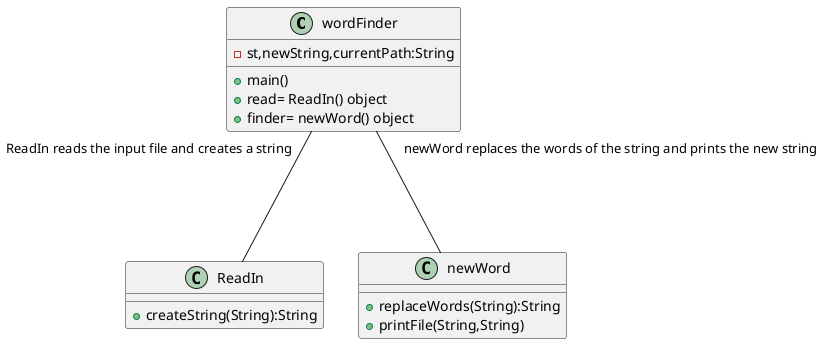 @startuml
'https://plantuml.com/sequence-diagram

class wordFinder
{
   -st,newString,currentPath:String

   +main()
   +read= ReadIn() object
   +finder= newWord() object
}

class ReadIn
{

   +createString(String):String
}

class newWord
{
  +replaceWords(String):String
  +printFile(String,String)
}

wordFinder "ReadIn reads the input file and creates a string"--- ReadIn
wordFinder "newWord replaces the words of the string and prints the new string"--- newWord
@enduml